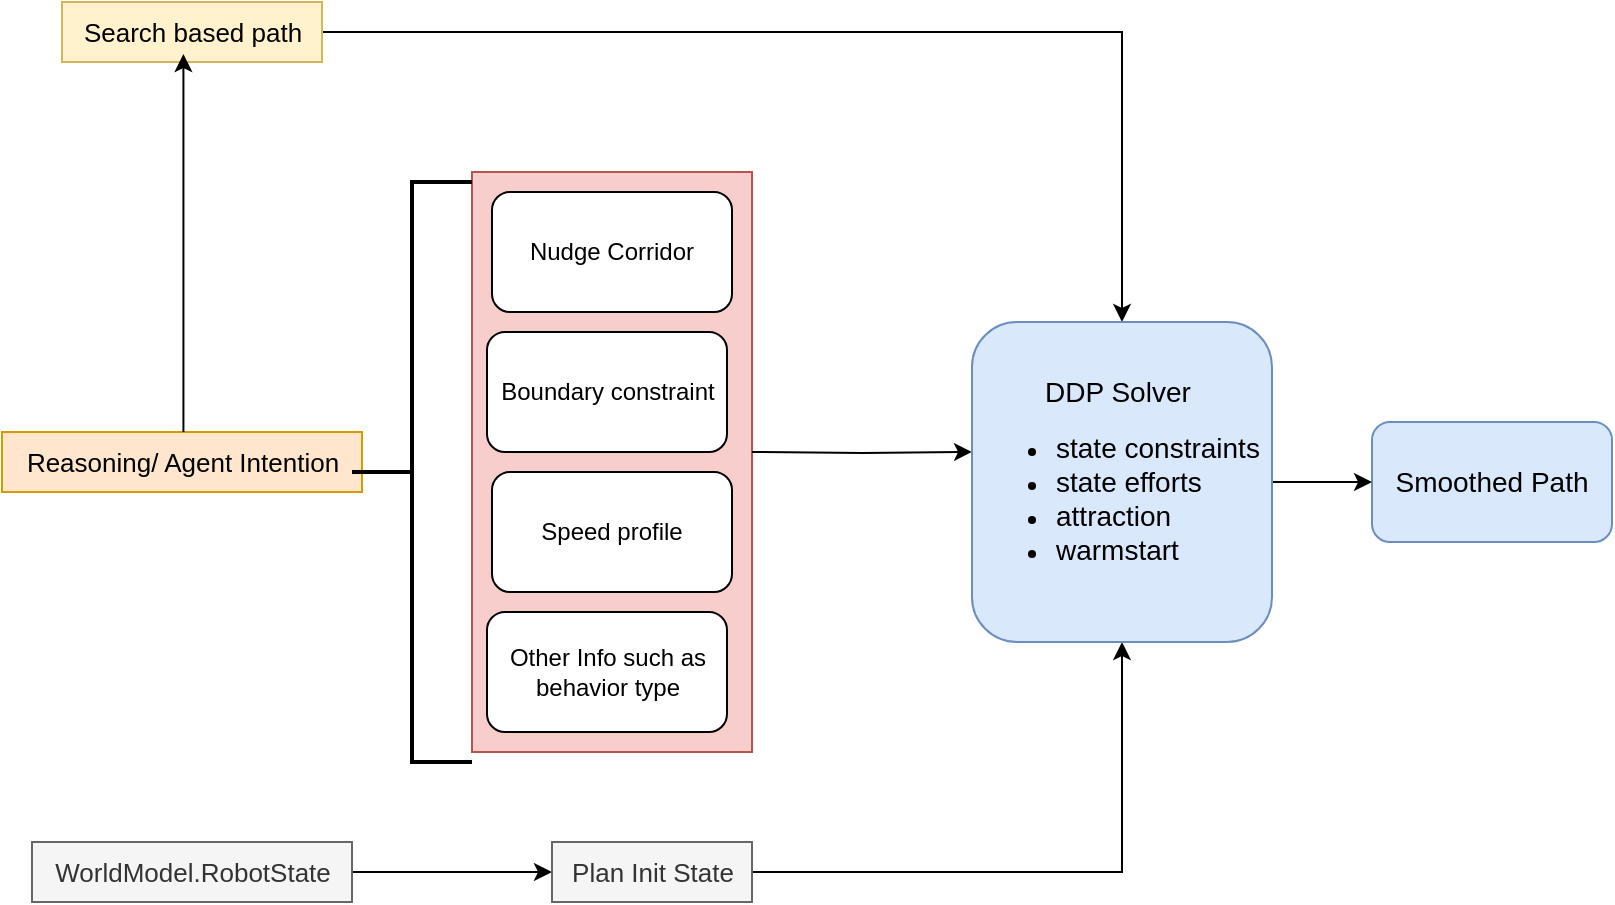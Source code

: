 <mxfile version="26.2.13">
  <diagram name="Page-1" id="lH7OAkQszn0JQ-om_jvU">
    <mxGraphModel dx="1428" dy="681" grid="1" gridSize="10" guides="1" tooltips="1" connect="1" arrows="1" fold="1" page="1" pageScale="1" pageWidth="850" pageHeight="1100" math="0" shadow="0">
      <root>
        <mxCell id="0" />
        <mxCell id="1" parent="0" />
        <mxCell id="LMKS1fgw7sSPHGpPZrgB-2" value="Reasoning/ Agent Intention" style="text;html=1;align=center;verticalAlign=middle;resizable=0;points=[];autosize=1;strokeColor=#d79b00;fillColor=#ffe6cc;fontSize=13;" vertex="1" parent="1">
          <mxGeometry x="65" y="345" width="180" height="30" as="geometry" />
        </mxCell>
        <mxCell id="LMKS1fgw7sSPHGpPZrgB-28" style="edgeStyle=orthogonalEdgeStyle;rounded=0;orthogonalLoop=1;jettySize=auto;html=1;" edge="1" parent="1" source="LMKS1fgw7sSPHGpPZrgB-10" target="LMKS1fgw7sSPHGpPZrgB-14">
          <mxGeometry relative="1" as="geometry" />
        </mxCell>
        <mxCell id="LMKS1fgw7sSPHGpPZrgB-10" value="Search based path" style="text;html=1;align=center;verticalAlign=middle;resizable=0;points=[];autosize=1;strokeColor=#d6b656;fillColor=#fff2cc;fontSize=13;" vertex="1" parent="1">
          <mxGeometry x="95" y="130" width="130" height="30" as="geometry" />
        </mxCell>
        <mxCell id="LMKS1fgw7sSPHGpPZrgB-13" value="" style="edgeStyle=orthogonalEdgeStyle;rounded=0;orthogonalLoop=1;jettySize=auto;html=1;" edge="1" parent="1" source="LMKS1fgw7sSPHGpPZrgB-11" target="LMKS1fgw7sSPHGpPZrgB-12">
          <mxGeometry relative="1" as="geometry" />
        </mxCell>
        <mxCell id="LMKS1fgw7sSPHGpPZrgB-11" value="WorldModel.RobotState" style="text;html=1;align=center;verticalAlign=middle;resizable=0;points=[];autosize=1;strokeColor=#666666;fillColor=#f5f5f5;fontColor=#333333;fontSize=13;" vertex="1" parent="1">
          <mxGeometry x="80" y="550" width="160" height="30" as="geometry" />
        </mxCell>
        <mxCell id="LMKS1fgw7sSPHGpPZrgB-27" style="edgeStyle=orthogonalEdgeStyle;rounded=0;orthogonalLoop=1;jettySize=auto;html=1;entryX=0.5;entryY=1;entryDx=0;entryDy=0;" edge="1" parent="1" source="LMKS1fgw7sSPHGpPZrgB-12" target="LMKS1fgw7sSPHGpPZrgB-14">
          <mxGeometry relative="1" as="geometry" />
        </mxCell>
        <mxCell id="LMKS1fgw7sSPHGpPZrgB-12" value="Plan Init State" style="text;html=1;align=center;verticalAlign=middle;resizable=0;points=[];autosize=1;strokeColor=#666666;fillColor=#f5f5f5;fontColor=#333333;fontSize=13;" vertex="1" parent="1">
          <mxGeometry x="340" y="550" width="100" height="30" as="geometry" />
        </mxCell>
        <mxCell id="LMKS1fgw7sSPHGpPZrgB-19" value="" style="group;fillColor=#f8cecc;strokeColor=#b85450;container=0;" vertex="1" connectable="0" parent="1">
          <mxGeometry x="300" y="215" width="140" height="290" as="geometry" />
        </mxCell>
        <mxCell id="LMKS1fgw7sSPHGpPZrgB-21" value="Smoothed Path" style="whiteSpace=wrap;html=1;align=center;rounded=1;fillColor=#dae8fc;strokeColor=#6c8ebf;fontSize=14;" vertex="1" parent="1">
          <mxGeometry x="750" y="340" width="120" height="60" as="geometry" />
        </mxCell>
        <mxCell id="LMKS1fgw7sSPHGpPZrgB-22" value="" style="edgeStyle=orthogonalEdgeStyle;rounded=0;orthogonalLoop=1;jettySize=auto;html=1;" edge="1" parent="1" source="LMKS1fgw7sSPHGpPZrgB-14" target="LMKS1fgw7sSPHGpPZrgB-21">
          <mxGeometry relative="1" as="geometry" />
        </mxCell>
        <mxCell id="LMKS1fgw7sSPHGpPZrgB-24" value="" style="strokeWidth=2;html=1;shape=mxgraph.flowchart.annotation_2;align=left;labelPosition=right;pointerEvents=1;" vertex="1" parent="1">
          <mxGeometry x="240" y="220" width="60" height="290" as="geometry" />
        </mxCell>
        <mxCell id="LMKS1fgw7sSPHGpPZrgB-26" style="edgeStyle=orthogonalEdgeStyle;rounded=0;orthogonalLoop=1;jettySize=auto;html=1;entryX=0.467;entryY=0.867;entryDx=0;entryDy=0;entryPerimeter=0;" edge="1" parent="1" source="LMKS1fgw7sSPHGpPZrgB-2" target="LMKS1fgw7sSPHGpPZrgB-10">
          <mxGeometry relative="1" as="geometry">
            <Array as="points">
              <mxPoint x="150" y="350" />
              <mxPoint x="150" y="350" />
            </Array>
          </mxGeometry>
        </mxCell>
        <mxCell id="LMKS1fgw7sSPHGpPZrgB-29" style="edgeStyle=orthogonalEdgeStyle;rounded=0;orthogonalLoop=1;jettySize=auto;html=1;entryX=0;entryY=0.406;entryDx=0;entryDy=0;entryPerimeter=0;" edge="1" parent="1" target="LMKS1fgw7sSPHGpPZrgB-14">
          <mxGeometry relative="1" as="geometry">
            <mxPoint x="440" y="355" as="sourcePoint" />
          </mxGeometry>
        </mxCell>
        <mxCell id="LMKS1fgw7sSPHGpPZrgB-14" value="&lt;div style=&quot;text-align: center;&quot;&gt;&lt;font style=&quot;font-size: 14px;&quot;&gt;DDP Solver&lt;/font&gt;&lt;/div&gt;&lt;ul&gt;&lt;li&gt;&lt;span style=&quot;background-color: transparent; color: light-dark(rgb(0, 0, 0), rgb(255, 255, 255));&quot;&gt;&lt;font style=&quot;font-size: 14px;&quot;&gt;state constraints&lt;/font&gt;&lt;/span&gt;&lt;/li&gt;&lt;li&gt;&lt;font style=&quot;font-size: 14px;&quot;&gt;state efforts&lt;/font&gt;&lt;/li&gt;&lt;li&gt;&lt;font style=&quot;font-size: 14px;&quot;&gt;attraction&lt;/font&gt;&lt;/li&gt;&lt;li&gt;&lt;font style=&quot;font-size: 14px;&quot;&gt;warmstart&lt;/font&gt;&lt;/li&gt;&lt;/ul&gt;" style="rounded=1;whiteSpace=wrap;html=1;align=left;fillColor=#dae8fc;strokeColor=#6c8ebf;" vertex="1" parent="1">
          <mxGeometry x="550" y="290" width="150" height="160" as="geometry" />
        </mxCell>
        <mxCell id="LMKS1fgw7sSPHGpPZrgB-3" value="Nudge Corridor" style="rounded=1;whiteSpace=wrap;html=1;" vertex="1" parent="1">
          <mxGeometry x="310" y="225" width="120" height="60" as="geometry" />
        </mxCell>
        <mxCell id="LMKS1fgw7sSPHGpPZrgB-5" value="Boundary constraint" style="whiteSpace=wrap;html=1;rounded=1;" vertex="1" parent="1">
          <mxGeometry x="307.5" y="295" width="120" height="60" as="geometry" />
        </mxCell>
        <mxCell id="LMKS1fgw7sSPHGpPZrgB-7" value="Speed profile" style="whiteSpace=wrap;html=1;rounded=1;" vertex="1" parent="1">
          <mxGeometry x="310" y="365" width="120" height="60" as="geometry" />
        </mxCell>
        <mxCell id="LMKS1fgw7sSPHGpPZrgB-8" value="Other Info such as behavior type" style="whiteSpace=wrap;html=1;rounded=1;" vertex="1" parent="1">
          <mxGeometry x="307.5" y="435" width="120" height="60" as="geometry" />
        </mxCell>
      </root>
    </mxGraphModel>
  </diagram>
</mxfile>
